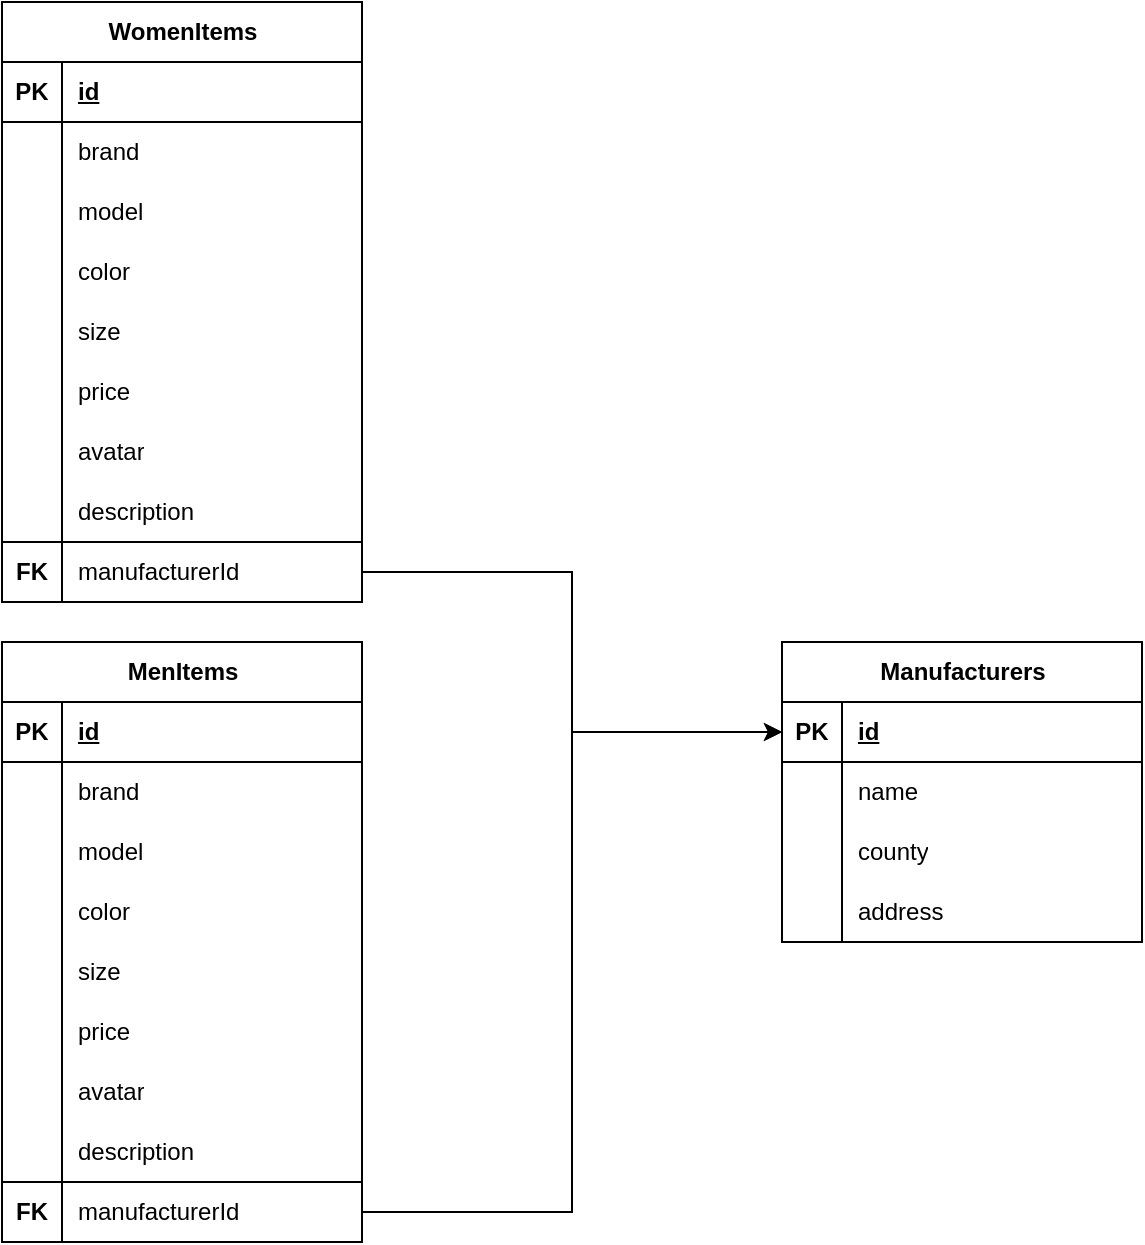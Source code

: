 <mxfile version="24.9.0">
  <diagram name="Страница — 1" id="IrmoYfGbPa06krRpsGWT">
    <mxGraphModel dx="1622" dy="924" grid="1" gridSize="10" guides="1" tooltips="1" connect="1" arrows="1" fold="1" page="1" pageScale="1" pageWidth="827" pageHeight="1169" math="0" shadow="0">
      <root>
        <mxCell id="0" />
        <mxCell id="1" parent="0" />
        <mxCell id="wiGFdUKJLpTTYE1bLWI9-35" value="MenItems" style="shape=table;startSize=30;container=1;collapsible=1;childLayout=tableLayout;fixedRows=1;rowLines=0;fontStyle=1;align=center;resizeLast=1;html=1;swimlaneLine=1;" parent="1" vertex="1">
          <mxGeometry x="129" y="594" width="180" height="300" as="geometry">
            <mxRectangle x="180" y="350" width="90" height="30" as="alternateBounds" />
          </mxGeometry>
        </mxCell>
        <mxCell id="wiGFdUKJLpTTYE1bLWI9-36" value="" style="shape=tableRow;horizontal=0;startSize=0;swimlaneHead=0;swimlaneBody=0;fillColor=none;collapsible=0;dropTarget=0;points=[[0,0.5],[1,0.5]];portConstraint=eastwest;top=0;left=0;right=0;bottom=1;" parent="wiGFdUKJLpTTYE1bLWI9-35" vertex="1">
          <mxGeometry y="30" width="180" height="30" as="geometry" />
        </mxCell>
        <mxCell id="wiGFdUKJLpTTYE1bLWI9-37" value="PK" style="shape=partialRectangle;connectable=0;fillColor=none;top=0;left=0;bottom=0;right=0;fontStyle=1;overflow=hidden;whiteSpace=wrap;html=1;" parent="wiGFdUKJLpTTYE1bLWI9-36" vertex="1">
          <mxGeometry width="30" height="30" as="geometry">
            <mxRectangle width="30" height="30" as="alternateBounds" />
          </mxGeometry>
        </mxCell>
        <mxCell id="wiGFdUKJLpTTYE1bLWI9-38" value="id" style="shape=partialRectangle;connectable=0;fillColor=none;top=0;left=0;bottom=0;right=0;align=left;spacingLeft=6;fontStyle=5;overflow=hidden;whiteSpace=wrap;html=1;" parent="wiGFdUKJLpTTYE1bLWI9-36" vertex="1">
          <mxGeometry x="30" width="150" height="30" as="geometry">
            <mxRectangle width="150" height="30" as="alternateBounds" />
          </mxGeometry>
        </mxCell>
        <mxCell id="wiGFdUKJLpTTYE1bLWI9-39" value="" style="shape=tableRow;horizontal=0;startSize=0;swimlaneHead=0;swimlaneBody=0;fillColor=none;collapsible=0;dropTarget=0;points=[[0,0.5],[1,0.5]];portConstraint=eastwest;top=0;left=0;right=0;bottom=0;" parent="wiGFdUKJLpTTYE1bLWI9-35" vertex="1">
          <mxGeometry y="60" width="180" height="30" as="geometry" />
        </mxCell>
        <mxCell id="wiGFdUKJLpTTYE1bLWI9-40" value="" style="shape=partialRectangle;connectable=0;fillColor=none;top=0;left=0;bottom=0;right=0;editable=1;overflow=hidden;whiteSpace=wrap;html=1;" parent="wiGFdUKJLpTTYE1bLWI9-39" vertex="1">
          <mxGeometry width="30" height="30" as="geometry">
            <mxRectangle width="30" height="30" as="alternateBounds" />
          </mxGeometry>
        </mxCell>
        <mxCell id="wiGFdUKJLpTTYE1bLWI9-41" value="brand" style="shape=partialRectangle;connectable=0;fillColor=none;top=0;left=0;bottom=0;right=0;align=left;spacingLeft=6;overflow=hidden;whiteSpace=wrap;html=1;" parent="wiGFdUKJLpTTYE1bLWI9-39" vertex="1">
          <mxGeometry x="30" width="150" height="30" as="geometry">
            <mxRectangle width="150" height="30" as="alternateBounds" />
          </mxGeometry>
        </mxCell>
        <mxCell id="wiGFdUKJLpTTYE1bLWI9-42" value="" style="shape=tableRow;horizontal=0;startSize=0;swimlaneHead=0;swimlaneBody=0;fillColor=none;collapsible=0;dropTarget=0;points=[[0,0.5],[1,0.5]];portConstraint=eastwest;top=0;left=0;right=0;bottom=0;" parent="wiGFdUKJLpTTYE1bLWI9-35" vertex="1">
          <mxGeometry y="90" width="180" height="30" as="geometry" />
        </mxCell>
        <mxCell id="wiGFdUKJLpTTYE1bLWI9-43" value="" style="shape=partialRectangle;connectable=0;fillColor=none;top=0;left=0;bottom=0;right=0;editable=1;overflow=hidden;whiteSpace=wrap;html=1;" parent="wiGFdUKJLpTTYE1bLWI9-42" vertex="1">
          <mxGeometry width="30" height="30" as="geometry">
            <mxRectangle width="30" height="30" as="alternateBounds" />
          </mxGeometry>
        </mxCell>
        <mxCell id="wiGFdUKJLpTTYE1bLWI9-44" value="model" style="shape=partialRectangle;connectable=0;fillColor=none;top=0;left=0;bottom=0;right=0;align=left;spacingLeft=6;overflow=hidden;whiteSpace=wrap;html=1;" parent="wiGFdUKJLpTTYE1bLWI9-42" vertex="1">
          <mxGeometry x="30" width="150" height="30" as="geometry">
            <mxRectangle width="150" height="30" as="alternateBounds" />
          </mxGeometry>
        </mxCell>
        <mxCell id="wiGFdUKJLpTTYE1bLWI9-45" value="" style="shape=tableRow;horizontal=0;startSize=0;swimlaneHead=0;swimlaneBody=0;fillColor=none;collapsible=0;dropTarget=0;points=[[0,0.5],[1,0.5]];portConstraint=eastwest;top=0;left=0;right=0;bottom=0;" parent="wiGFdUKJLpTTYE1bLWI9-35" vertex="1">
          <mxGeometry y="120" width="180" height="30" as="geometry" />
        </mxCell>
        <mxCell id="wiGFdUKJLpTTYE1bLWI9-46" value="" style="shape=partialRectangle;connectable=0;fillColor=none;top=0;left=0;bottom=0;right=0;editable=1;overflow=hidden;whiteSpace=wrap;html=1;" parent="wiGFdUKJLpTTYE1bLWI9-45" vertex="1">
          <mxGeometry width="30" height="30" as="geometry">
            <mxRectangle width="30" height="30" as="alternateBounds" />
          </mxGeometry>
        </mxCell>
        <mxCell id="wiGFdUKJLpTTYE1bLWI9-47" value="&lt;div&gt;color&lt;/div&gt;" style="shape=partialRectangle;connectable=0;fillColor=none;top=0;left=0;bottom=0;right=0;align=left;spacingLeft=6;overflow=hidden;whiteSpace=wrap;html=1;" parent="wiGFdUKJLpTTYE1bLWI9-45" vertex="1">
          <mxGeometry x="30" width="150" height="30" as="geometry">
            <mxRectangle width="150" height="30" as="alternateBounds" />
          </mxGeometry>
        </mxCell>
        <mxCell id="yoYMOGwmv_l9fRDXn0np-1" value="" style="shape=tableRow;horizontal=0;startSize=0;swimlaneHead=0;swimlaneBody=0;fillColor=none;collapsible=0;dropTarget=0;points=[[0,0.5],[1,0.5]];portConstraint=eastwest;top=0;left=0;right=0;bottom=0;" parent="wiGFdUKJLpTTYE1bLWI9-35" vertex="1">
          <mxGeometry y="150" width="180" height="30" as="geometry" />
        </mxCell>
        <mxCell id="yoYMOGwmv_l9fRDXn0np-2" value="" style="shape=partialRectangle;connectable=0;fillColor=none;top=0;left=0;bottom=0;right=0;editable=1;overflow=hidden;whiteSpace=wrap;html=1;" parent="yoYMOGwmv_l9fRDXn0np-1" vertex="1">
          <mxGeometry width="30" height="30" as="geometry">
            <mxRectangle width="30" height="30" as="alternateBounds" />
          </mxGeometry>
        </mxCell>
        <mxCell id="yoYMOGwmv_l9fRDXn0np-3" value="&lt;div&gt;size&lt;/div&gt;" style="shape=partialRectangle;connectable=0;fillColor=none;top=0;left=0;bottom=0;right=0;align=left;spacingLeft=6;overflow=hidden;whiteSpace=wrap;html=1;" parent="yoYMOGwmv_l9fRDXn0np-1" vertex="1">
          <mxGeometry x="30" width="150" height="30" as="geometry">
            <mxRectangle width="150" height="30" as="alternateBounds" />
          </mxGeometry>
        </mxCell>
        <mxCell id="yoYMOGwmv_l9fRDXn0np-4" value="" style="shape=tableRow;horizontal=0;startSize=0;swimlaneHead=0;swimlaneBody=0;fillColor=none;collapsible=0;dropTarget=0;points=[[0,0.5],[1,0.5]];portConstraint=eastwest;top=0;left=0;right=0;bottom=0;" parent="wiGFdUKJLpTTYE1bLWI9-35" vertex="1">
          <mxGeometry y="180" width="180" height="30" as="geometry" />
        </mxCell>
        <mxCell id="yoYMOGwmv_l9fRDXn0np-5" value="" style="shape=partialRectangle;connectable=0;fillColor=none;top=0;left=0;bottom=0;right=0;editable=1;overflow=hidden;whiteSpace=wrap;html=1;" parent="yoYMOGwmv_l9fRDXn0np-4" vertex="1">
          <mxGeometry width="30" height="30" as="geometry">
            <mxRectangle width="30" height="30" as="alternateBounds" />
          </mxGeometry>
        </mxCell>
        <mxCell id="yoYMOGwmv_l9fRDXn0np-6" value="&lt;div&gt;price&lt;/div&gt;" style="shape=partialRectangle;connectable=0;fillColor=none;top=0;left=0;bottom=0;right=0;align=left;spacingLeft=6;overflow=hidden;whiteSpace=wrap;html=1;" parent="yoYMOGwmv_l9fRDXn0np-4" vertex="1">
          <mxGeometry x="30" width="150" height="30" as="geometry">
            <mxRectangle width="150" height="30" as="alternateBounds" />
          </mxGeometry>
        </mxCell>
        <mxCell id="yoYMOGwmv_l9fRDXn0np-7" value="" style="shape=tableRow;horizontal=0;startSize=0;swimlaneHead=0;swimlaneBody=0;fillColor=none;collapsible=0;dropTarget=0;points=[[0,0.5],[1,0.5]];portConstraint=eastwest;top=0;left=0;right=0;bottom=0;" parent="wiGFdUKJLpTTYE1bLWI9-35" vertex="1">
          <mxGeometry y="210" width="180" height="30" as="geometry" />
        </mxCell>
        <mxCell id="yoYMOGwmv_l9fRDXn0np-8" value="" style="shape=partialRectangle;connectable=0;fillColor=none;top=0;left=0;bottom=0;right=0;editable=1;overflow=hidden;whiteSpace=wrap;html=1;" parent="yoYMOGwmv_l9fRDXn0np-7" vertex="1">
          <mxGeometry width="30" height="30" as="geometry">
            <mxRectangle width="30" height="30" as="alternateBounds" />
          </mxGeometry>
        </mxCell>
        <mxCell id="yoYMOGwmv_l9fRDXn0np-9" value="&lt;div&gt;avatar&lt;/div&gt;" style="shape=partialRectangle;connectable=0;fillColor=none;top=0;left=0;bottom=0;right=0;align=left;spacingLeft=6;overflow=hidden;whiteSpace=wrap;html=1;" parent="yoYMOGwmv_l9fRDXn0np-7" vertex="1">
          <mxGeometry x="30" width="150" height="30" as="geometry">
            <mxRectangle width="150" height="30" as="alternateBounds" />
          </mxGeometry>
        </mxCell>
        <mxCell id="yoYMOGwmv_l9fRDXn0np-10" value="" style="shape=tableRow;horizontal=0;startSize=0;swimlaneHead=0;swimlaneBody=0;fillColor=none;collapsible=0;dropTarget=0;points=[[0,0.5],[1,0.5]];portConstraint=eastwest;top=0;left=0;right=0;bottom=0;" parent="wiGFdUKJLpTTYE1bLWI9-35" vertex="1">
          <mxGeometry y="240" width="180" height="30" as="geometry" />
        </mxCell>
        <mxCell id="yoYMOGwmv_l9fRDXn0np-11" value="" style="shape=partialRectangle;connectable=0;fillColor=none;top=0;left=0;bottom=0;right=0;editable=1;overflow=hidden;whiteSpace=wrap;html=1;" parent="yoYMOGwmv_l9fRDXn0np-10" vertex="1">
          <mxGeometry width="30" height="30" as="geometry">
            <mxRectangle width="30" height="30" as="alternateBounds" />
          </mxGeometry>
        </mxCell>
        <mxCell id="yoYMOGwmv_l9fRDXn0np-12" value="&lt;div&gt;description&lt;/div&gt;" style="shape=partialRectangle;connectable=0;fillColor=none;top=0;left=0;bottom=0;right=0;align=left;spacingLeft=6;overflow=hidden;whiteSpace=wrap;html=1;" parent="yoYMOGwmv_l9fRDXn0np-10" vertex="1">
          <mxGeometry x="30" width="150" height="30" as="geometry">
            <mxRectangle width="150" height="30" as="alternateBounds" />
          </mxGeometry>
        </mxCell>
        <mxCell id="yoYMOGwmv_l9fRDXn0np-13" value="" style="shape=tableRow;horizontal=0;startSize=0;swimlaneHead=0;swimlaneBody=0;fillColor=none;collapsible=0;dropTarget=0;points=[[0,0.5],[1,0.5]];portConstraint=eastwest;top=0;left=0;right=0;bottom=0;" parent="wiGFdUKJLpTTYE1bLWI9-35" vertex="1">
          <mxGeometry y="270" width="180" height="30" as="geometry" />
        </mxCell>
        <mxCell id="yoYMOGwmv_l9fRDXn0np-14" value="&lt;b&gt;FK&lt;/b&gt;" style="shape=partialRectangle;connectable=0;fillColor=none;top=1;left=0;bottom=0;right=0;editable=1;overflow=hidden;whiteSpace=wrap;html=1;" parent="yoYMOGwmv_l9fRDXn0np-13" vertex="1">
          <mxGeometry width="30" height="30" as="geometry">
            <mxRectangle width="30" height="30" as="alternateBounds" />
          </mxGeometry>
        </mxCell>
        <mxCell id="yoYMOGwmv_l9fRDXn0np-15" value="&lt;div&gt;manufacturerId&lt;/div&gt;" style="shape=partialRectangle;connectable=0;fillColor=none;top=1;left=0;bottom=0;right=0;align=left;spacingLeft=6;overflow=hidden;whiteSpace=wrap;html=1;" parent="yoYMOGwmv_l9fRDXn0np-13" vertex="1">
          <mxGeometry x="30" width="150" height="30" as="geometry">
            <mxRectangle width="150" height="30" as="alternateBounds" />
          </mxGeometry>
        </mxCell>
        <mxCell id="wiGFdUKJLpTTYE1bLWI9-48" value="Manufacturers" style="shape=table;startSize=30;container=1;collapsible=1;childLayout=tableLayout;fixedRows=1;rowLines=0;fontStyle=1;align=center;resizeLast=1;html=1;" parent="1" vertex="1">
          <mxGeometry x="519" y="594" width="180" height="150" as="geometry" />
        </mxCell>
        <mxCell id="wiGFdUKJLpTTYE1bLWI9-49" value="" style="shape=tableRow;horizontal=0;startSize=0;swimlaneHead=0;swimlaneBody=0;fillColor=none;collapsible=0;dropTarget=0;points=[[0,0.5],[1,0.5]];portConstraint=eastwest;top=0;left=0;right=0;bottom=1;" parent="wiGFdUKJLpTTYE1bLWI9-48" vertex="1">
          <mxGeometry y="30" width="180" height="30" as="geometry" />
        </mxCell>
        <mxCell id="wiGFdUKJLpTTYE1bLWI9-50" value="PK" style="shape=partialRectangle;connectable=0;fillColor=none;top=0;left=0;bottom=0;right=0;fontStyle=1;overflow=hidden;whiteSpace=wrap;html=1;" parent="wiGFdUKJLpTTYE1bLWI9-49" vertex="1">
          <mxGeometry width="30" height="30" as="geometry">
            <mxRectangle width="30" height="30" as="alternateBounds" />
          </mxGeometry>
        </mxCell>
        <mxCell id="wiGFdUKJLpTTYE1bLWI9-51" value="id" style="shape=partialRectangle;connectable=0;fillColor=none;top=0;left=0;bottom=0;right=0;align=left;spacingLeft=6;fontStyle=5;overflow=hidden;whiteSpace=wrap;html=1;" parent="wiGFdUKJLpTTYE1bLWI9-49" vertex="1">
          <mxGeometry x="30" width="150" height="30" as="geometry">
            <mxRectangle width="150" height="30" as="alternateBounds" />
          </mxGeometry>
        </mxCell>
        <mxCell id="wiGFdUKJLpTTYE1bLWI9-52" value="" style="shape=tableRow;horizontal=0;startSize=0;swimlaneHead=0;swimlaneBody=0;fillColor=none;collapsible=0;dropTarget=0;points=[[0,0.5],[1,0.5]];portConstraint=eastwest;top=0;left=0;right=0;bottom=0;" parent="wiGFdUKJLpTTYE1bLWI9-48" vertex="1">
          <mxGeometry y="60" width="180" height="30" as="geometry" />
        </mxCell>
        <mxCell id="wiGFdUKJLpTTYE1bLWI9-53" value="" style="shape=partialRectangle;connectable=0;fillColor=none;top=0;left=0;bottom=0;right=0;editable=1;overflow=hidden;whiteSpace=wrap;html=1;" parent="wiGFdUKJLpTTYE1bLWI9-52" vertex="1">
          <mxGeometry width="30" height="30" as="geometry">
            <mxRectangle width="30" height="30" as="alternateBounds" />
          </mxGeometry>
        </mxCell>
        <mxCell id="wiGFdUKJLpTTYE1bLWI9-54" value="name" style="shape=partialRectangle;connectable=0;fillColor=none;top=0;left=0;bottom=0;right=0;align=left;spacingLeft=6;overflow=hidden;whiteSpace=wrap;html=1;" parent="wiGFdUKJLpTTYE1bLWI9-52" vertex="1">
          <mxGeometry x="30" width="150" height="30" as="geometry">
            <mxRectangle width="150" height="30" as="alternateBounds" />
          </mxGeometry>
        </mxCell>
        <mxCell id="wiGFdUKJLpTTYE1bLWI9-55" value="" style="shape=tableRow;horizontal=0;startSize=0;swimlaneHead=0;swimlaneBody=0;fillColor=none;collapsible=0;dropTarget=0;points=[[0,0.5],[1,0.5]];portConstraint=eastwest;top=0;left=0;right=0;bottom=0;" parent="wiGFdUKJLpTTYE1bLWI9-48" vertex="1">
          <mxGeometry y="90" width="180" height="30" as="geometry" />
        </mxCell>
        <mxCell id="wiGFdUKJLpTTYE1bLWI9-56" value="" style="shape=partialRectangle;connectable=0;fillColor=none;top=0;left=0;bottom=0;right=0;editable=1;overflow=hidden;whiteSpace=wrap;html=1;" parent="wiGFdUKJLpTTYE1bLWI9-55" vertex="1">
          <mxGeometry width="30" height="30" as="geometry">
            <mxRectangle width="30" height="30" as="alternateBounds" />
          </mxGeometry>
        </mxCell>
        <mxCell id="wiGFdUKJLpTTYE1bLWI9-57" value="county" style="shape=partialRectangle;connectable=0;fillColor=none;top=0;left=0;bottom=0;right=0;align=left;spacingLeft=6;overflow=hidden;whiteSpace=wrap;html=1;" parent="wiGFdUKJLpTTYE1bLWI9-55" vertex="1">
          <mxGeometry x="30" width="150" height="30" as="geometry">
            <mxRectangle width="150" height="30" as="alternateBounds" />
          </mxGeometry>
        </mxCell>
        <mxCell id="wiGFdUKJLpTTYE1bLWI9-58" value="" style="shape=tableRow;horizontal=0;startSize=0;swimlaneHead=0;swimlaneBody=0;fillColor=none;collapsible=0;dropTarget=0;points=[[0,0.5],[1,0.5]];portConstraint=eastwest;top=0;left=0;right=0;bottom=0;" parent="wiGFdUKJLpTTYE1bLWI9-48" vertex="1">
          <mxGeometry y="120" width="180" height="30" as="geometry" />
        </mxCell>
        <mxCell id="wiGFdUKJLpTTYE1bLWI9-59" value="" style="shape=partialRectangle;connectable=0;fillColor=none;top=0;left=0;bottom=0;right=0;editable=1;overflow=hidden;whiteSpace=wrap;html=1;" parent="wiGFdUKJLpTTYE1bLWI9-58" vertex="1">
          <mxGeometry width="30" height="30" as="geometry">
            <mxRectangle width="30" height="30" as="alternateBounds" />
          </mxGeometry>
        </mxCell>
        <mxCell id="wiGFdUKJLpTTYE1bLWI9-60" value="address" style="shape=partialRectangle;connectable=0;fillColor=none;top=0;left=0;bottom=0;right=0;align=left;spacingLeft=6;overflow=hidden;whiteSpace=wrap;html=1;" parent="wiGFdUKJLpTTYE1bLWI9-58" vertex="1">
          <mxGeometry x="30" width="150" height="30" as="geometry">
            <mxRectangle width="150" height="30" as="alternateBounds" />
          </mxGeometry>
        </mxCell>
        <mxCell id="yoYMOGwmv_l9fRDXn0np-20" style="edgeStyle=orthogonalEdgeStyle;rounded=0;orthogonalLoop=1;jettySize=auto;html=1;entryX=0;entryY=0.5;entryDx=0;entryDy=0;" parent="1" source="yoYMOGwmv_l9fRDXn0np-13" target="wiGFdUKJLpTTYE1bLWI9-49" edge="1">
          <mxGeometry relative="1" as="geometry" />
        </mxCell>
        <mxCell id="yoYMOGwmv_l9fRDXn0np-45" value="WomenItems" style="shape=table;startSize=30;container=1;collapsible=1;childLayout=tableLayout;fixedRows=1;rowLines=0;fontStyle=1;align=center;resizeLast=1;html=1;swimlaneLine=1;" parent="1" vertex="1">
          <mxGeometry x="129" y="274" width="180" height="300" as="geometry">
            <mxRectangle x="180" y="350" width="90" height="30" as="alternateBounds" />
          </mxGeometry>
        </mxCell>
        <mxCell id="yoYMOGwmv_l9fRDXn0np-46" value="" style="shape=tableRow;horizontal=0;startSize=0;swimlaneHead=0;swimlaneBody=0;fillColor=none;collapsible=0;dropTarget=0;points=[[0,0.5],[1,0.5]];portConstraint=eastwest;top=0;left=0;right=0;bottom=1;" parent="yoYMOGwmv_l9fRDXn0np-45" vertex="1">
          <mxGeometry y="30" width="180" height="30" as="geometry" />
        </mxCell>
        <mxCell id="yoYMOGwmv_l9fRDXn0np-47" value="PK" style="shape=partialRectangle;connectable=0;fillColor=none;top=0;left=0;bottom=0;right=0;fontStyle=1;overflow=hidden;whiteSpace=wrap;html=1;" parent="yoYMOGwmv_l9fRDXn0np-46" vertex="1">
          <mxGeometry width="30" height="30" as="geometry">
            <mxRectangle width="30" height="30" as="alternateBounds" />
          </mxGeometry>
        </mxCell>
        <mxCell id="yoYMOGwmv_l9fRDXn0np-48" value="id" style="shape=partialRectangle;connectable=0;fillColor=none;top=0;left=0;bottom=0;right=0;align=left;spacingLeft=6;fontStyle=5;overflow=hidden;whiteSpace=wrap;html=1;" parent="yoYMOGwmv_l9fRDXn0np-46" vertex="1">
          <mxGeometry x="30" width="150" height="30" as="geometry">
            <mxRectangle width="150" height="30" as="alternateBounds" />
          </mxGeometry>
        </mxCell>
        <mxCell id="yoYMOGwmv_l9fRDXn0np-49" value="" style="shape=tableRow;horizontal=0;startSize=0;swimlaneHead=0;swimlaneBody=0;fillColor=none;collapsible=0;dropTarget=0;points=[[0,0.5],[1,0.5]];portConstraint=eastwest;top=0;left=0;right=0;bottom=0;" parent="yoYMOGwmv_l9fRDXn0np-45" vertex="1">
          <mxGeometry y="60" width="180" height="30" as="geometry" />
        </mxCell>
        <mxCell id="yoYMOGwmv_l9fRDXn0np-50" value="" style="shape=partialRectangle;connectable=0;fillColor=none;top=0;left=0;bottom=0;right=0;editable=1;overflow=hidden;whiteSpace=wrap;html=1;" parent="yoYMOGwmv_l9fRDXn0np-49" vertex="1">
          <mxGeometry width="30" height="30" as="geometry">
            <mxRectangle width="30" height="30" as="alternateBounds" />
          </mxGeometry>
        </mxCell>
        <mxCell id="yoYMOGwmv_l9fRDXn0np-51" value="brand" style="shape=partialRectangle;connectable=0;fillColor=none;top=0;left=0;bottom=0;right=0;align=left;spacingLeft=6;overflow=hidden;whiteSpace=wrap;html=1;" parent="yoYMOGwmv_l9fRDXn0np-49" vertex="1">
          <mxGeometry x="30" width="150" height="30" as="geometry">
            <mxRectangle width="150" height="30" as="alternateBounds" />
          </mxGeometry>
        </mxCell>
        <mxCell id="yoYMOGwmv_l9fRDXn0np-52" value="" style="shape=tableRow;horizontal=0;startSize=0;swimlaneHead=0;swimlaneBody=0;fillColor=none;collapsible=0;dropTarget=0;points=[[0,0.5],[1,0.5]];portConstraint=eastwest;top=0;left=0;right=0;bottom=0;" parent="yoYMOGwmv_l9fRDXn0np-45" vertex="1">
          <mxGeometry y="90" width="180" height="30" as="geometry" />
        </mxCell>
        <mxCell id="yoYMOGwmv_l9fRDXn0np-53" value="" style="shape=partialRectangle;connectable=0;fillColor=none;top=0;left=0;bottom=0;right=0;editable=1;overflow=hidden;whiteSpace=wrap;html=1;" parent="yoYMOGwmv_l9fRDXn0np-52" vertex="1">
          <mxGeometry width="30" height="30" as="geometry">
            <mxRectangle width="30" height="30" as="alternateBounds" />
          </mxGeometry>
        </mxCell>
        <mxCell id="yoYMOGwmv_l9fRDXn0np-54" value="model" style="shape=partialRectangle;connectable=0;fillColor=none;top=0;left=0;bottom=0;right=0;align=left;spacingLeft=6;overflow=hidden;whiteSpace=wrap;html=1;" parent="yoYMOGwmv_l9fRDXn0np-52" vertex="1">
          <mxGeometry x="30" width="150" height="30" as="geometry">
            <mxRectangle width="150" height="30" as="alternateBounds" />
          </mxGeometry>
        </mxCell>
        <mxCell id="yoYMOGwmv_l9fRDXn0np-55" value="" style="shape=tableRow;horizontal=0;startSize=0;swimlaneHead=0;swimlaneBody=0;fillColor=none;collapsible=0;dropTarget=0;points=[[0,0.5],[1,0.5]];portConstraint=eastwest;top=0;left=0;right=0;bottom=0;" parent="yoYMOGwmv_l9fRDXn0np-45" vertex="1">
          <mxGeometry y="120" width="180" height="30" as="geometry" />
        </mxCell>
        <mxCell id="yoYMOGwmv_l9fRDXn0np-56" value="" style="shape=partialRectangle;connectable=0;fillColor=none;top=0;left=0;bottom=0;right=0;editable=1;overflow=hidden;whiteSpace=wrap;html=1;" parent="yoYMOGwmv_l9fRDXn0np-55" vertex="1">
          <mxGeometry width="30" height="30" as="geometry">
            <mxRectangle width="30" height="30" as="alternateBounds" />
          </mxGeometry>
        </mxCell>
        <mxCell id="yoYMOGwmv_l9fRDXn0np-57" value="&lt;div&gt;color&lt;/div&gt;" style="shape=partialRectangle;connectable=0;fillColor=none;top=0;left=0;bottom=0;right=0;align=left;spacingLeft=6;overflow=hidden;whiteSpace=wrap;html=1;" parent="yoYMOGwmv_l9fRDXn0np-55" vertex="1">
          <mxGeometry x="30" width="150" height="30" as="geometry">
            <mxRectangle width="150" height="30" as="alternateBounds" />
          </mxGeometry>
        </mxCell>
        <mxCell id="yoYMOGwmv_l9fRDXn0np-58" value="" style="shape=tableRow;horizontal=0;startSize=0;swimlaneHead=0;swimlaneBody=0;fillColor=none;collapsible=0;dropTarget=0;points=[[0,0.5],[1,0.5]];portConstraint=eastwest;top=0;left=0;right=0;bottom=0;" parent="yoYMOGwmv_l9fRDXn0np-45" vertex="1">
          <mxGeometry y="150" width="180" height="30" as="geometry" />
        </mxCell>
        <mxCell id="yoYMOGwmv_l9fRDXn0np-59" value="" style="shape=partialRectangle;connectable=0;fillColor=none;top=0;left=0;bottom=0;right=0;editable=1;overflow=hidden;whiteSpace=wrap;html=1;" parent="yoYMOGwmv_l9fRDXn0np-58" vertex="1">
          <mxGeometry width="30" height="30" as="geometry">
            <mxRectangle width="30" height="30" as="alternateBounds" />
          </mxGeometry>
        </mxCell>
        <mxCell id="yoYMOGwmv_l9fRDXn0np-60" value="&lt;div&gt;size&lt;/div&gt;" style="shape=partialRectangle;connectable=0;fillColor=none;top=0;left=0;bottom=0;right=0;align=left;spacingLeft=6;overflow=hidden;whiteSpace=wrap;html=1;" parent="yoYMOGwmv_l9fRDXn0np-58" vertex="1">
          <mxGeometry x="30" width="150" height="30" as="geometry">
            <mxRectangle width="150" height="30" as="alternateBounds" />
          </mxGeometry>
        </mxCell>
        <mxCell id="yoYMOGwmv_l9fRDXn0np-61" value="" style="shape=tableRow;horizontal=0;startSize=0;swimlaneHead=0;swimlaneBody=0;fillColor=none;collapsible=0;dropTarget=0;points=[[0,0.5],[1,0.5]];portConstraint=eastwest;top=0;left=0;right=0;bottom=0;" parent="yoYMOGwmv_l9fRDXn0np-45" vertex="1">
          <mxGeometry y="180" width="180" height="30" as="geometry" />
        </mxCell>
        <mxCell id="yoYMOGwmv_l9fRDXn0np-62" value="" style="shape=partialRectangle;connectable=0;fillColor=none;top=0;left=0;bottom=0;right=0;editable=1;overflow=hidden;whiteSpace=wrap;html=1;" parent="yoYMOGwmv_l9fRDXn0np-61" vertex="1">
          <mxGeometry width="30" height="30" as="geometry">
            <mxRectangle width="30" height="30" as="alternateBounds" />
          </mxGeometry>
        </mxCell>
        <mxCell id="yoYMOGwmv_l9fRDXn0np-63" value="&lt;div&gt;price&lt;/div&gt;" style="shape=partialRectangle;connectable=0;fillColor=none;top=0;left=0;bottom=0;right=0;align=left;spacingLeft=6;overflow=hidden;whiteSpace=wrap;html=1;" parent="yoYMOGwmv_l9fRDXn0np-61" vertex="1">
          <mxGeometry x="30" width="150" height="30" as="geometry">
            <mxRectangle width="150" height="30" as="alternateBounds" />
          </mxGeometry>
        </mxCell>
        <mxCell id="yoYMOGwmv_l9fRDXn0np-64" value="" style="shape=tableRow;horizontal=0;startSize=0;swimlaneHead=0;swimlaneBody=0;fillColor=none;collapsible=0;dropTarget=0;points=[[0,0.5],[1,0.5]];portConstraint=eastwest;top=0;left=0;right=0;bottom=0;" parent="yoYMOGwmv_l9fRDXn0np-45" vertex="1">
          <mxGeometry y="210" width="180" height="30" as="geometry" />
        </mxCell>
        <mxCell id="yoYMOGwmv_l9fRDXn0np-65" value="" style="shape=partialRectangle;connectable=0;fillColor=none;top=0;left=0;bottom=0;right=0;editable=1;overflow=hidden;whiteSpace=wrap;html=1;" parent="yoYMOGwmv_l9fRDXn0np-64" vertex="1">
          <mxGeometry width="30" height="30" as="geometry">
            <mxRectangle width="30" height="30" as="alternateBounds" />
          </mxGeometry>
        </mxCell>
        <mxCell id="yoYMOGwmv_l9fRDXn0np-66" value="&lt;div&gt;avatar&lt;/div&gt;" style="shape=partialRectangle;connectable=0;fillColor=none;top=0;left=0;bottom=0;right=0;align=left;spacingLeft=6;overflow=hidden;whiteSpace=wrap;html=1;" parent="yoYMOGwmv_l9fRDXn0np-64" vertex="1">
          <mxGeometry x="30" width="150" height="30" as="geometry">
            <mxRectangle width="150" height="30" as="alternateBounds" />
          </mxGeometry>
        </mxCell>
        <mxCell id="yoYMOGwmv_l9fRDXn0np-67" value="" style="shape=tableRow;horizontal=0;startSize=0;swimlaneHead=0;swimlaneBody=0;fillColor=none;collapsible=0;dropTarget=0;points=[[0,0.5],[1,0.5]];portConstraint=eastwest;top=0;left=0;right=0;bottom=0;" parent="yoYMOGwmv_l9fRDXn0np-45" vertex="1">
          <mxGeometry y="240" width="180" height="30" as="geometry" />
        </mxCell>
        <mxCell id="yoYMOGwmv_l9fRDXn0np-68" value="" style="shape=partialRectangle;connectable=0;fillColor=none;top=0;left=0;bottom=0;right=0;editable=1;overflow=hidden;whiteSpace=wrap;html=1;" parent="yoYMOGwmv_l9fRDXn0np-67" vertex="1">
          <mxGeometry width="30" height="30" as="geometry">
            <mxRectangle width="30" height="30" as="alternateBounds" />
          </mxGeometry>
        </mxCell>
        <mxCell id="yoYMOGwmv_l9fRDXn0np-69" value="&lt;div&gt;description&lt;/div&gt;" style="shape=partialRectangle;connectable=0;fillColor=none;top=0;left=0;bottom=0;right=0;align=left;spacingLeft=6;overflow=hidden;whiteSpace=wrap;html=1;" parent="yoYMOGwmv_l9fRDXn0np-67" vertex="1">
          <mxGeometry x="30" width="150" height="30" as="geometry">
            <mxRectangle width="150" height="30" as="alternateBounds" />
          </mxGeometry>
        </mxCell>
        <mxCell id="yoYMOGwmv_l9fRDXn0np-70" value="" style="shape=tableRow;horizontal=0;startSize=0;swimlaneHead=0;swimlaneBody=0;fillColor=none;collapsible=0;dropTarget=0;points=[[0,0.5],[1,0.5]];portConstraint=eastwest;top=0;left=0;right=0;bottom=0;" parent="yoYMOGwmv_l9fRDXn0np-45" vertex="1">
          <mxGeometry y="270" width="180" height="30" as="geometry" />
        </mxCell>
        <mxCell id="yoYMOGwmv_l9fRDXn0np-71" value="&lt;b&gt;FK&lt;/b&gt;" style="shape=partialRectangle;connectable=0;fillColor=none;top=1;left=0;bottom=0;right=0;editable=1;overflow=hidden;whiteSpace=wrap;html=1;" parent="yoYMOGwmv_l9fRDXn0np-70" vertex="1">
          <mxGeometry width="30" height="30" as="geometry">
            <mxRectangle width="30" height="30" as="alternateBounds" />
          </mxGeometry>
        </mxCell>
        <mxCell id="yoYMOGwmv_l9fRDXn0np-72" value="&lt;div&gt;manufacturerId&lt;/div&gt;" style="shape=partialRectangle;connectable=0;fillColor=none;top=1;left=0;bottom=0;right=0;align=left;spacingLeft=6;overflow=hidden;whiteSpace=wrap;html=1;" parent="yoYMOGwmv_l9fRDXn0np-70" vertex="1">
          <mxGeometry x="30" width="150" height="30" as="geometry">
            <mxRectangle width="150" height="30" as="alternateBounds" />
          </mxGeometry>
        </mxCell>
        <mxCell id="yoYMOGwmv_l9fRDXn0np-73" style="edgeStyle=orthogonalEdgeStyle;rounded=0;orthogonalLoop=1;jettySize=auto;html=1;exitX=1;exitY=0.5;exitDx=0;exitDy=0;entryX=0;entryY=0.5;entryDx=0;entryDy=0;" parent="1" source="yoYMOGwmv_l9fRDXn0np-70" target="wiGFdUKJLpTTYE1bLWI9-49" edge="1">
          <mxGeometry relative="1" as="geometry" />
        </mxCell>
      </root>
    </mxGraphModel>
  </diagram>
</mxfile>
